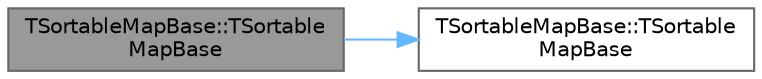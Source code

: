 digraph "TSortableMapBase::TSortableMapBase"
{
 // INTERACTIVE_SVG=YES
 // LATEX_PDF_SIZE
  bgcolor="transparent";
  edge [fontname=Helvetica,fontsize=10,labelfontname=Helvetica,labelfontsize=10];
  node [fontname=Helvetica,fontsize=10,shape=box,height=0.2,width=0.4];
  rankdir="LR";
  Node1 [id="Node000001",label="TSortableMapBase::TSortable\lMapBase",height=0.2,width=0.4,color="gray40", fillcolor="grey60", style="filled", fontcolor="black",tooltip="Constructor for copying elements from a TMap with a different SetAllocator."];
  Node1 -> Node2 [id="edge1_Node000001_Node000002",color="steelblue1",style="solid",tooltip=" "];
  Node2 [id="Node000002",label="TSortableMapBase::TSortable\lMapBase",height=0.2,width=0.4,color="grey40", fillcolor="white", style="filled",URL="$de/df5/classTSortableMapBase.html#a5ec13e5b7549d215a86c23e659c3c689",tooltip=" "];
}
